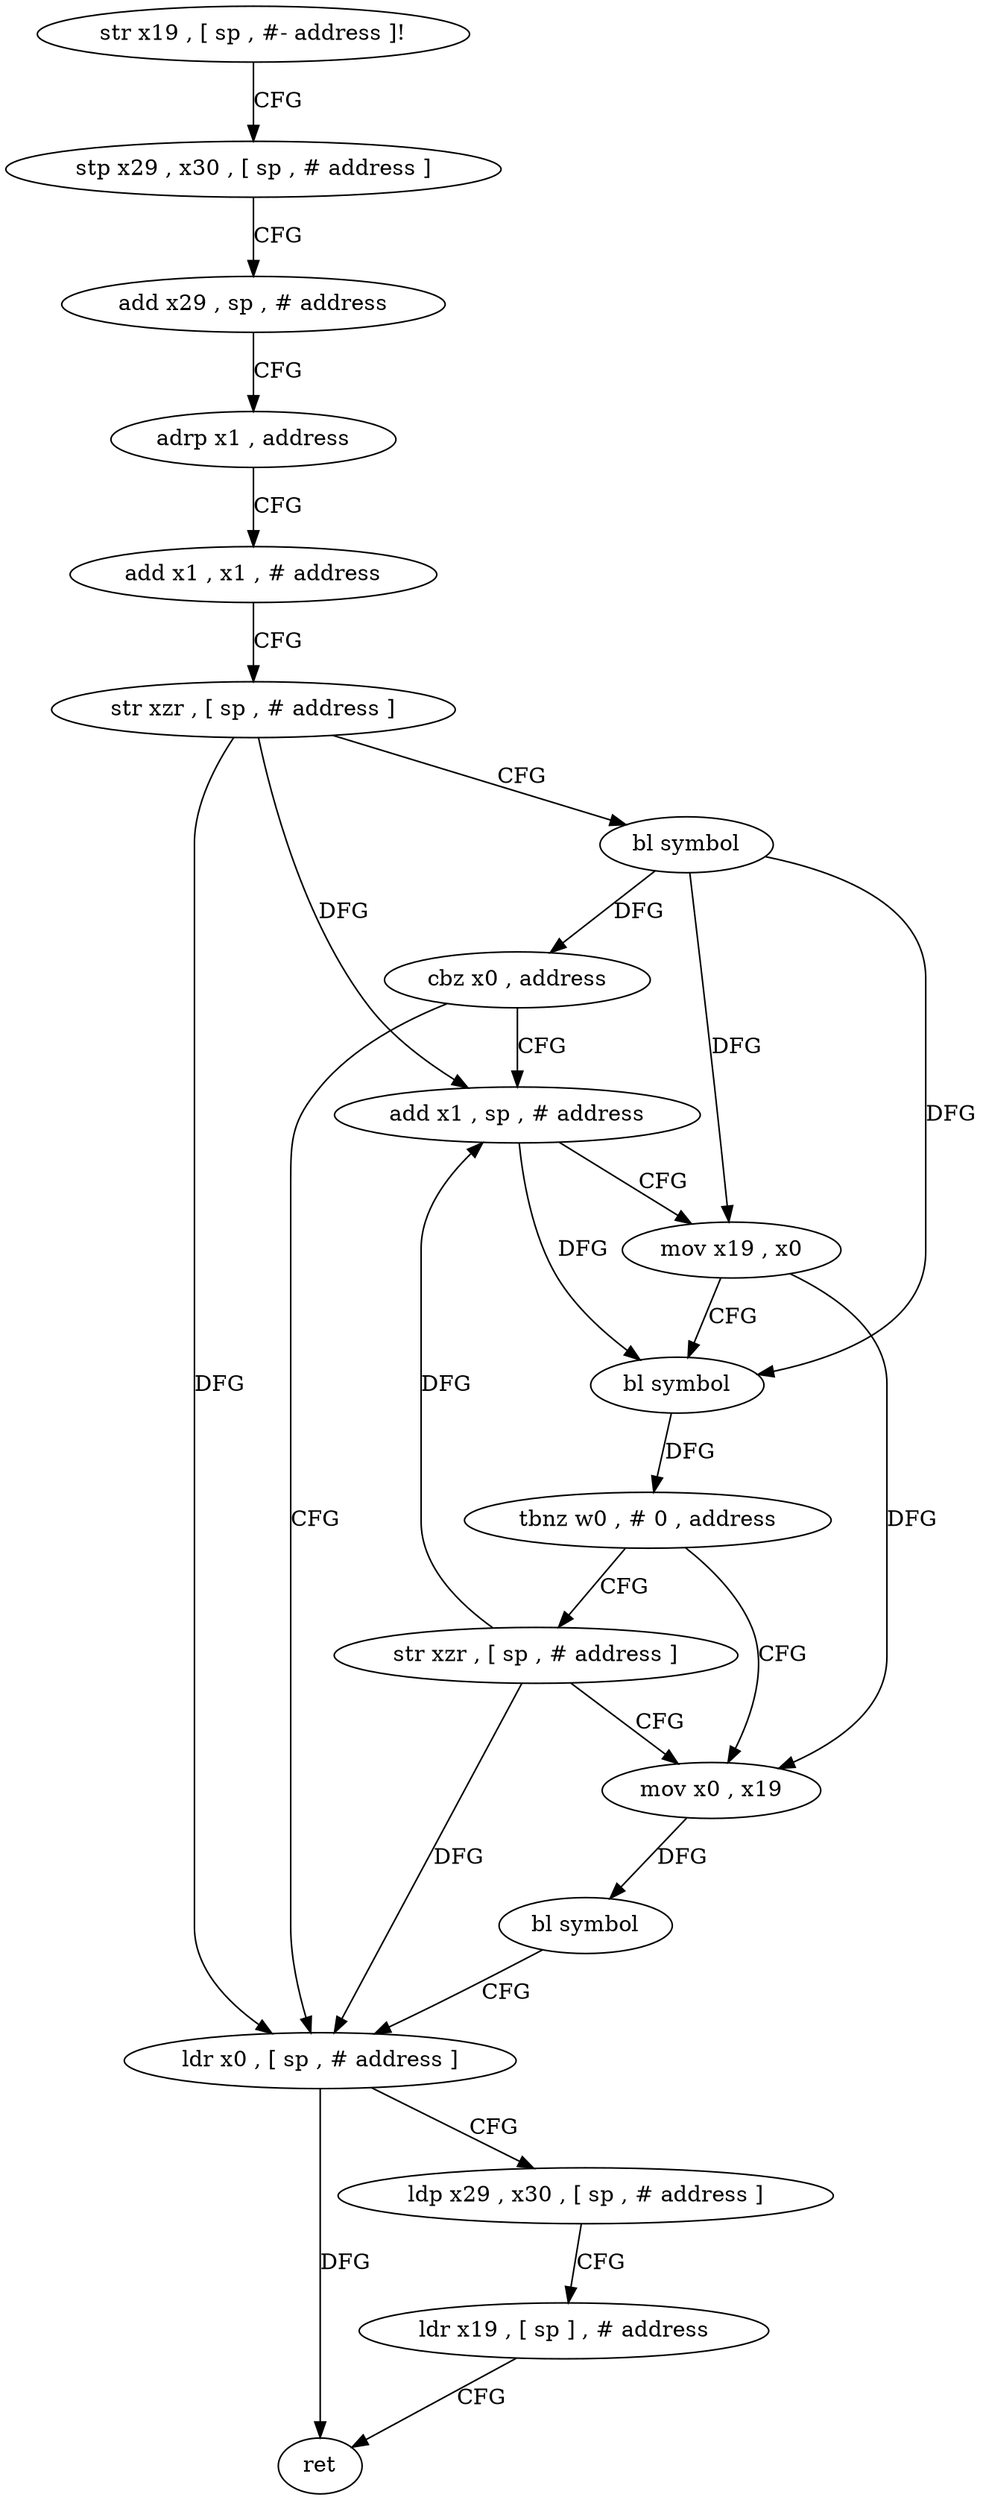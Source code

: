 digraph "func" {
"97140" [label = "str x19 , [ sp , #- address ]!" ]
"97144" [label = "stp x29 , x30 , [ sp , # address ]" ]
"97148" [label = "add x29 , sp , # address" ]
"97152" [label = "adrp x1 , address" ]
"97156" [label = "add x1 , x1 , # address" ]
"97160" [label = "str xzr , [ sp , # address ]" ]
"97164" [label = "bl symbol" ]
"97168" [label = "cbz x0 , address" ]
"97200" [label = "ldr x0 , [ sp , # address ]" ]
"97172" [label = "add x1 , sp , # address" ]
"97204" [label = "ldp x29 , x30 , [ sp , # address ]" ]
"97208" [label = "ldr x19 , [ sp ] , # address" ]
"97212" [label = "ret" ]
"97176" [label = "mov x19 , x0" ]
"97180" [label = "bl symbol" ]
"97184" [label = "tbnz w0 , # 0 , address" ]
"97192" [label = "mov x0 , x19" ]
"97188" [label = "str xzr , [ sp , # address ]" ]
"97196" [label = "bl symbol" ]
"97140" -> "97144" [ label = "CFG" ]
"97144" -> "97148" [ label = "CFG" ]
"97148" -> "97152" [ label = "CFG" ]
"97152" -> "97156" [ label = "CFG" ]
"97156" -> "97160" [ label = "CFG" ]
"97160" -> "97164" [ label = "CFG" ]
"97160" -> "97200" [ label = "DFG" ]
"97160" -> "97172" [ label = "DFG" ]
"97164" -> "97168" [ label = "DFG" ]
"97164" -> "97176" [ label = "DFG" ]
"97164" -> "97180" [ label = "DFG" ]
"97168" -> "97200" [ label = "CFG" ]
"97168" -> "97172" [ label = "CFG" ]
"97200" -> "97204" [ label = "CFG" ]
"97200" -> "97212" [ label = "DFG" ]
"97172" -> "97176" [ label = "CFG" ]
"97172" -> "97180" [ label = "DFG" ]
"97204" -> "97208" [ label = "CFG" ]
"97208" -> "97212" [ label = "CFG" ]
"97176" -> "97180" [ label = "CFG" ]
"97176" -> "97192" [ label = "DFG" ]
"97180" -> "97184" [ label = "DFG" ]
"97184" -> "97192" [ label = "CFG" ]
"97184" -> "97188" [ label = "CFG" ]
"97192" -> "97196" [ label = "DFG" ]
"97188" -> "97192" [ label = "CFG" ]
"97188" -> "97200" [ label = "DFG" ]
"97188" -> "97172" [ label = "DFG" ]
"97196" -> "97200" [ label = "CFG" ]
}
